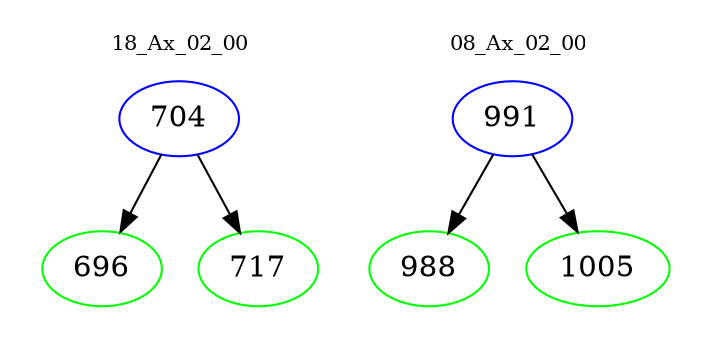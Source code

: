 digraph{
subgraph cluster_0 {
color = white
label = "18_Ax_02_00";
fontsize=10;
T0_704 [label="704", color="blue"]
T0_704 -> T0_696 [color="black"]
T0_696 [label="696", color="green"]
T0_704 -> T0_717 [color="black"]
T0_717 [label="717", color="green"]
}
subgraph cluster_1 {
color = white
label = "08_Ax_02_00";
fontsize=10;
T1_991 [label="991", color="blue"]
T1_991 -> T1_988 [color="black"]
T1_988 [label="988", color="green"]
T1_991 -> T1_1005 [color="black"]
T1_1005 [label="1005", color="green"]
}
}
